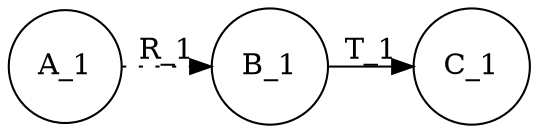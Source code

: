                 digraph G{
                node [shape="circle"];
                rankdir=LR;
                ranksep="0.0";
                A_1 -> B_1 [label="R_1", style=dotted];
                B_1 -> C_1 [label="T_1"];
                }
              

